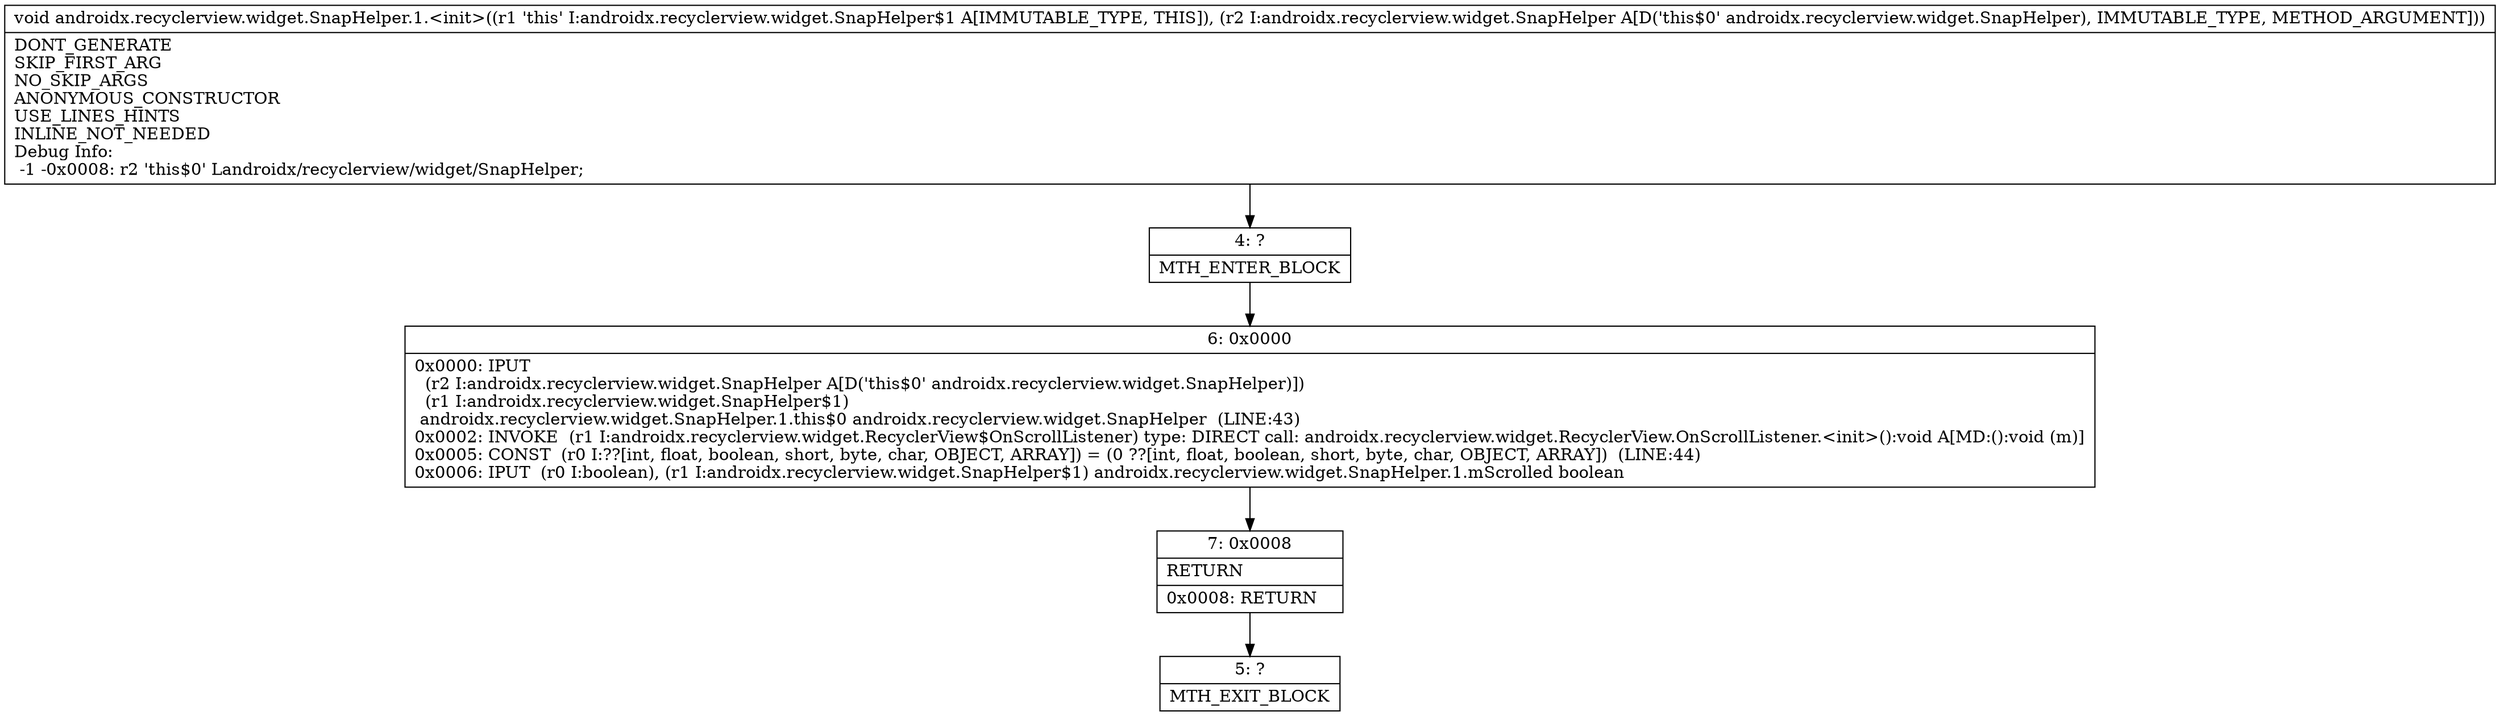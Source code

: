digraph "CFG forandroidx.recyclerview.widget.SnapHelper.1.\<init\>(Landroidx\/recyclerview\/widget\/SnapHelper;)V" {
Node_4 [shape=record,label="{4\:\ ?|MTH_ENTER_BLOCK\l}"];
Node_6 [shape=record,label="{6\:\ 0x0000|0x0000: IPUT  \l  (r2 I:androidx.recyclerview.widget.SnapHelper A[D('this$0' androidx.recyclerview.widget.SnapHelper)])\l  (r1 I:androidx.recyclerview.widget.SnapHelper$1)\l androidx.recyclerview.widget.SnapHelper.1.this$0 androidx.recyclerview.widget.SnapHelper  (LINE:43)\l0x0002: INVOKE  (r1 I:androidx.recyclerview.widget.RecyclerView$OnScrollListener) type: DIRECT call: androidx.recyclerview.widget.RecyclerView.OnScrollListener.\<init\>():void A[MD:():void (m)]\l0x0005: CONST  (r0 I:??[int, float, boolean, short, byte, char, OBJECT, ARRAY]) = (0 ??[int, float, boolean, short, byte, char, OBJECT, ARRAY])  (LINE:44)\l0x0006: IPUT  (r0 I:boolean), (r1 I:androidx.recyclerview.widget.SnapHelper$1) androidx.recyclerview.widget.SnapHelper.1.mScrolled boolean \l}"];
Node_7 [shape=record,label="{7\:\ 0x0008|RETURN\l|0x0008: RETURN   \l}"];
Node_5 [shape=record,label="{5\:\ ?|MTH_EXIT_BLOCK\l}"];
MethodNode[shape=record,label="{void androidx.recyclerview.widget.SnapHelper.1.\<init\>((r1 'this' I:androidx.recyclerview.widget.SnapHelper$1 A[IMMUTABLE_TYPE, THIS]), (r2 I:androidx.recyclerview.widget.SnapHelper A[D('this$0' androidx.recyclerview.widget.SnapHelper), IMMUTABLE_TYPE, METHOD_ARGUMENT]))  | DONT_GENERATE\lSKIP_FIRST_ARG\lNO_SKIP_ARGS\lANONYMOUS_CONSTRUCTOR\lUSE_LINES_HINTS\lINLINE_NOT_NEEDED\lDebug Info:\l  \-1 \-0x0008: r2 'this$0' Landroidx\/recyclerview\/widget\/SnapHelper;\l}"];
MethodNode -> Node_4;Node_4 -> Node_6;
Node_6 -> Node_7;
Node_7 -> Node_5;
}


